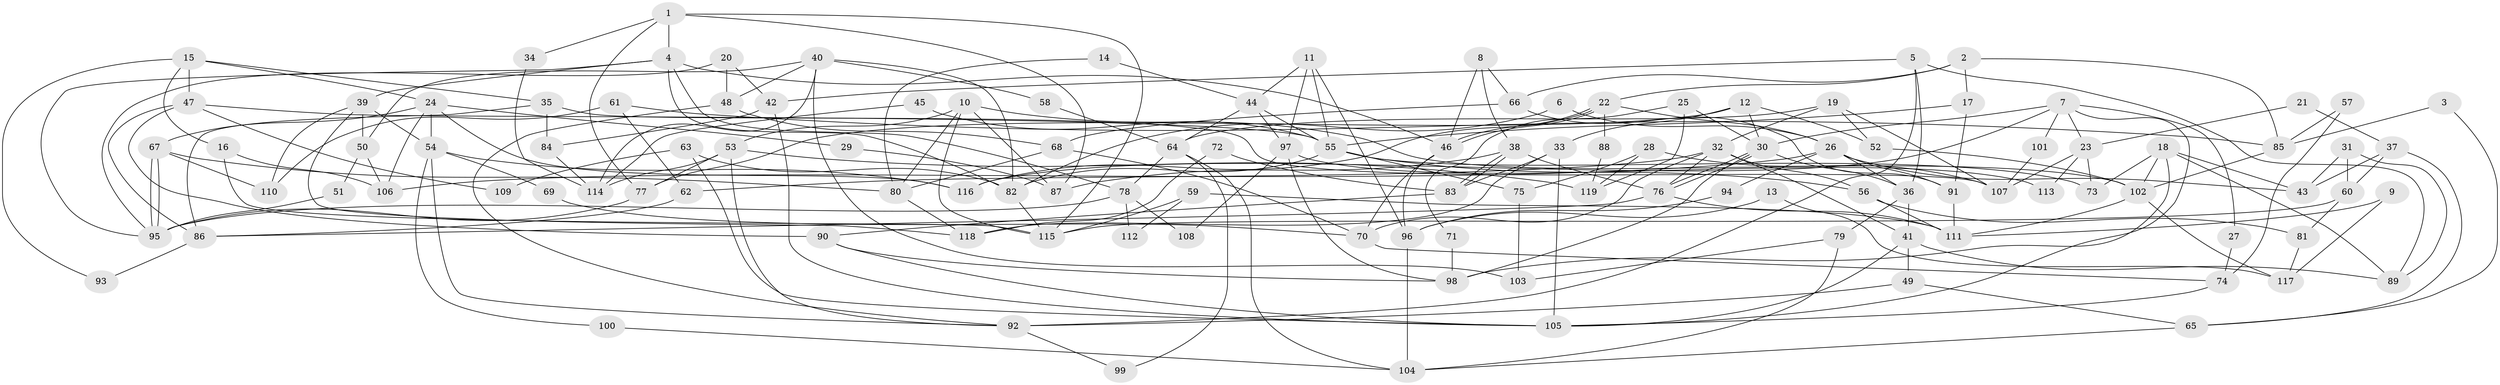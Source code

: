 // coarse degree distribution, {13: 0.013888888888888888, 10: 0.027777777777777776, 8: 0.027777777777777776, 4: 0.1527777777777778, 5: 0.2361111111111111, 2: 0.2361111111111111, 15: 0.013888888888888888, 7: 0.05555555555555555, 12: 0.013888888888888888, 3: 0.1388888888888889, 6: 0.041666666666666664, 11: 0.013888888888888888, 9: 0.027777777777777776}
// Generated by graph-tools (version 1.1) at 2025/51/03/04/25 22:51:05]
// undirected, 119 vertices, 238 edges
graph export_dot {
  node [color=gray90,style=filled];
  1;
  2;
  3;
  4;
  5;
  6;
  7;
  8;
  9;
  10;
  11;
  12;
  13;
  14;
  15;
  16;
  17;
  18;
  19;
  20;
  21;
  22;
  23;
  24;
  25;
  26;
  27;
  28;
  29;
  30;
  31;
  32;
  33;
  34;
  35;
  36;
  37;
  38;
  39;
  40;
  41;
  42;
  43;
  44;
  45;
  46;
  47;
  48;
  49;
  50;
  51;
  52;
  53;
  54;
  55;
  56;
  57;
  58;
  59;
  60;
  61;
  62;
  63;
  64;
  65;
  66;
  67;
  68;
  69;
  70;
  71;
  72;
  73;
  74;
  75;
  76;
  77;
  78;
  79;
  80;
  81;
  82;
  83;
  84;
  85;
  86;
  87;
  88;
  89;
  90;
  91;
  92;
  93;
  94;
  95;
  96;
  97;
  98;
  99;
  100;
  101;
  102;
  103;
  104;
  105;
  106;
  107;
  108;
  109;
  110;
  111;
  112;
  113;
  114;
  115;
  116;
  117;
  118;
  119;
  1 -- 115;
  1 -- 77;
  1 -- 4;
  1 -- 34;
  1 -- 87;
  2 -- 66;
  2 -- 22;
  2 -- 17;
  2 -- 85;
  3 -- 85;
  3 -- 65;
  4 -- 95;
  4 -- 39;
  4 -- 46;
  4 -- 78;
  4 -- 82;
  5 -- 89;
  5 -- 36;
  5 -- 42;
  5 -- 92;
  6 -- 82;
  6 -- 26;
  7 -- 30;
  7 -- 105;
  7 -- 23;
  7 -- 27;
  7 -- 101;
  7 -- 116;
  8 -- 66;
  8 -- 46;
  8 -- 38;
  9 -- 111;
  9 -- 117;
  10 -- 87;
  10 -- 115;
  10 -- 53;
  10 -- 80;
  10 -- 102;
  11 -- 55;
  11 -- 44;
  11 -- 96;
  11 -- 97;
  12 -- 77;
  12 -- 30;
  12 -- 33;
  12 -- 52;
  13 -- 96;
  13 -- 117;
  14 -- 80;
  14 -- 44;
  15 -- 24;
  15 -- 47;
  15 -- 16;
  15 -- 35;
  15 -- 93;
  16 -- 106;
  16 -- 115;
  17 -- 55;
  17 -- 91;
  18 -- 43;
  18 -- 102;
  18 -- 73;
  18 -- 89;
  18 -- 98;
  19 -- 32;
  19 -- 64;
  19 -- 52;
  19 -- 107;
  20 -- 48;
  20 -- 42;
  20 -- 95;
  21 -- 37;
  21 -- 23;
  22 -- 116;
  22 -- 46;
  22 -- 46;
  22 -- 26;
  22 -- 88;
  23 -- 107;
  23 -- 73;
  23 -- 113;
  24 -- 67;
  24 -- 54;
  24 -- 29;
  24 -- 106;
  24 -- 116;
  25 -- 30;
  25 -- 119;
  25 -- 71;
  26 -- 91;
  26 -- 36;
  26 -- 43;
  26 -- 94;
  26 -- 106;
  27 -- 74;
  28 -- 75;
  28 -- 107;
  28 -- 119;
  29 -- 87;
  30 -- 76;
  30 -- 76;
  30 -- 98;
  30 -- 36;
  31 -- 89;
  31 -- 43;
  31 -- 60;
  32 -- 56;
  32 -- 76;
  32 -- 41;
  32 -- 62;
  32 -- 70;
  33 -- 105;
  33 -- 83;
  33 -- 118;
  34 -- 114;
  35 -- 86;
  35 -- 84;
  35 -- 107;
  36 -- 41;
  36 -- 79;
  37 -- 60;
  37 -- 65;
  37 -- 43;
  38 -- 83;
  38 -- 83;
  38 -- 76;
  38 -- 87;
  39 -- 118;
  39 -- 50;
  39 -- 54;
  39 -- 110;
  40 -- 82;
  40 -- 50;
  40 -- 48;
  40 -- 58;
  40 -- 103;
  40 -- 114;
  41 -- 49;
  41 -- 89;
  41 -- 105;
  42 -- 84;
  42 -- 105;
  44 -- 55;
  44 -- 97;
  44 -- 64;
  45 -- 55;
  45 -- 114;
  46 -- 70;
  46 -- 96;
  47 -- 90;
  47 -- 86;
  47 -- 55;
  47 -- 109;
  48 -- 92;
  48 -- 68;
  49 -- 92;
  49 -- 65;
  50 -- 106;
  50 -- 51;
  51 -- 95;
  52 -- 102;
  53 -- 92;
  53 -- 77;
  53 -- 114;
  53 -- 119;
  54 -- 116;
  54 -- 69;
  54 -- 92;
  54 -- 100;
  55 -- 73;
  55 -- 56;
  55 -- 75;
  55 -- 82;
  56 -- 111;
  56 -- 81;
  57 -- 85;
  57 -- 74;
  58 -- 64;
  59 -- 111;
  59 -- 115;
  59 -- 112;
  60 -- 115;
  60 -- 81;
  61 -- 110;
  61 -- 85;
  61 -- 62;
  62 -- 86;
  63 -- 105;
  63 -- 82;
  63 -- 109;
  64 -- 78;
  64 -- 99;
  64 -- 104;
  65 -- 104;
  66 -- 91;
  66 -- 68;
  67 -- 95;
  67 -- 95;
  67 -- 80;
  67 -- 110;
  68 -- 70;
  68 -- 80;
  69 -- 70;
  70 -- 74;
  71 -- 98;
  72 -- 118;
  72 -- 83;
  74 -- 105;
  75 -- 103;
  76 -- 86;
  76 -- 111;
  77 -- 95;
  78 -- 95;
  78 -- 108;
  78 -- 112;
  79 -- 104;
  79 -- 103;
  80 -- 118;
  81 -- 117;
  82 -- 115;
  83 -- 90;
  84 -- 114;
  85 -- 102;
  86 -- 93;
  88 -- 119;
  90 -- 105;
  90 -- 98;
  91 -- 111;
  92 -- 99;
  94 -- 96;
  96 -- 104;
  97 -- 98;
  97 -- 108;
  97 -- 113;
  100 -- 104;
  101 -- 107;
  102 -- 111;
  102 -- 117;
}
